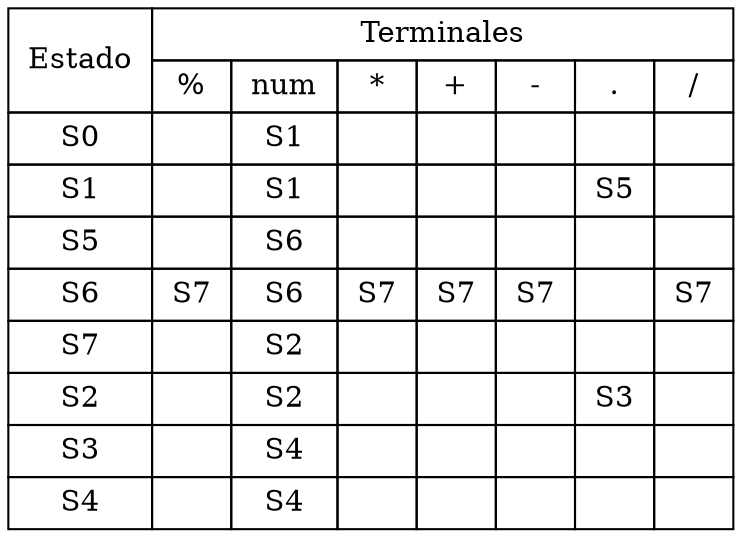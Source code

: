 digraph{
tablaSiguientes[shape=none; margin=0, label = <
<TABLE BORDER = "0" CELLBORDER = "1" CELLSPACING = "0" CELLPADDING = "4"><TR>
<TD ROWSPAN = "2"> Estado </TD>
<TD COLSPAN = "7"> Terminales </TD>
</TR>
<TR>
<TD> % </TD>
<TD> num </TD>
<TD> * </TD>
<TD> + </TD>
<TD> - </TD>
<TD> . </TD>
<TD> / </TD>
</TR>
<TR>
<TD> S0 </TD>
<TD>  </TD>
<TD> S1 </TD>
<TD>  </TD>
<TD>  </TD>
<TD>  </TD>
<TD>  </TD>
<TD>  </TD>
</TR>
<TR>
<TD> S1 </TD>
<TD>  </TD>
<TD> S1 </TD>
<TD>  </TD>
<TD>  </TD>
<TD>  </TD>
<TD> S5 </TD>
<TD>  </TD>
</TR>
<TR>
<TD> S5 </TD>
<TD>  </TD>
<TD> S6 </TD>
<TD>  </TD>
<TD>  </TD>
<TD>  </TD>
<TD>  </TD>
<TD>  </TD>
</TR>
<TR>
<TD> S6 </TD>
<TD> S7 </TD>
<TD> S6 </TD>
<TD> S7 </TD>
<TD> S7 </TD>
<TD> S7 </TD>
<TD>  </TD>
<TD> S7 </TD>
</TR>
<TR>
<TD> S7 </TD>
<TD>  </TD>
<TD> S2 </TD>
<TD>  </TD>
<TD>  </TD>
<TD>  </TD>
<TD>  </TD>
<TD>  </TD>
</TR>
<TR>
<TD> S2 </TD>
<TD>  </TD>
<TD> S2 </TD>
<TD>  </TD>
<TD>  </TD>
<TD>  </TD>
<TD> S3 </TD>
<TD>  </TD>
</TR>
<TR>
<TD> S3 </TD>
<TD>  </TD>
<TD> S4 </TD>
<TD>  </TD>
<TD>  </TD>
<TD>  </TD>
<TD>  </TD>
<TD>  </TD>
</TR>
<TR>
<TD> S4 </TD>
<TD>  </TD>
<TD> S4 </TD>
<TD>  </TD>
<TD>  </TD>
<TD>  </TD>
<TD>  </TD>
<TD>  </TD>
</TR>
</TABLE>
>];
}